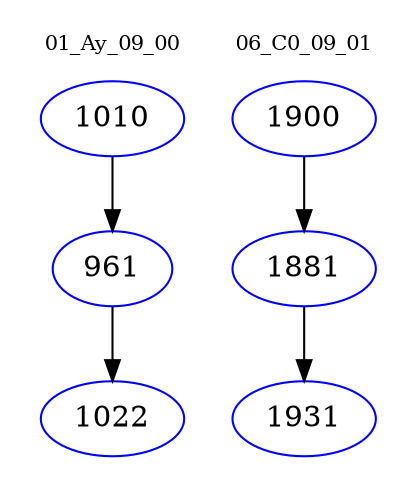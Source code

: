 digraph{
subgraph cluster_0 {
color = white
label = "01_Ay_09_00";
fontsize=10;
T0_1010 [label="1010", color="blue"]
T0_1010 -> T0_961 [color="black"]
T0_961 [label="961", color="blue"]
T0_961 -> T0_1022 [color="black"]
T0_1022 [label="1022", color="blue"]
}
subgraph cluster_1 {
color = white
label = "06_C0_09_01";
fontsize=10;
T1_1900 [label="1900", color="blue"]
T1_1900 -> T1_1881 [color="black"]
T1_1881 [label="1881", color="blue"]
T1_1881 -> T1_1931 [color="black"]
T1_1931 [label="1931", color="blue"]
}
}
